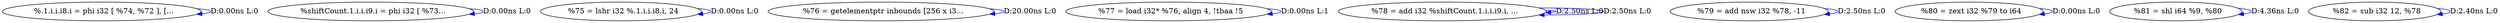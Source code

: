 digraph {
Node0x385df30[label="  %.1.i.i.i8.i = phi i32 [ %74, %72 ], [..."];
Node0x385df30 -> Node0x385df30[label="D:0.00ns L:0",color=blue];
Node0x385e010[label="  %shiftCount.1.i.i.i9.i = phi i32 [ %73..."];
Node0x385e010 -> Node0x385e010[label="D:0.00ns L:0",color=blue];
Node0x385e0f0[label="  %75 = lshr i32 %.1.i.i.i8.i, 24"];
Node0x385e0f0 -> Node0x385e0f0[label="D:0.00ns L:0",color=blue];
Node0x385e1d0[label="  %76 = getelementptr inbounds [256 x i3..."];
Node0x385e1d0 -> Node0x385e1d0[label="D:20.00ns L:0",color=blue];
Node0x385e2b0[label="  %77 = load i32* %76, align 4, !tbaa !5"];
Node0x385e2b0 -> Node0x385e2b0[label="D:0.00ns L:1",color=blue];
Node0x385e390[label="  %78 = add i32 %shiftCount.1.i.i.i9.i, ..."];
Node0x385e390 -> Node0x385e390[label="D:2.50ns L:0",color=blue];
Node0x385e390 -> Node0x385e390[label="D:2.50ns L:0",color=blue];
Node0x385e470[label="  %79 = add nsw i32 %78, -11"];
Node0x385e470 -> Node0x385e470[label="D:2.50ns L:0",color=blue];
Node0x385e550[label="  %80 = zext i32 %79 to i64"];
Node0x385e550 -> Node0x385e550[label="D:0.00ns L:0",color=blue];
Node0x385e630[label="  %81 = shl i64 %9, %80"];
Node0x385e630 -> Node0x385e630[label="D:4.36ns L:0",color=blue];
Node0x385e710[label="  %82 = sub i32 12, %78"];
Node0x385e710 -> Node0x385e710[label="D:2.40ns L:0",color=blue];
}
